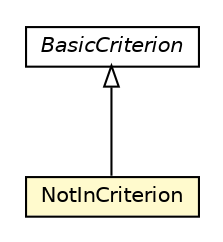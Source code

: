 #!/usr/local/bin/dot
#
# Class diagram 
# Generated by UMLGraph version R5_6_6-8-g8d7759 (http://www.umlgraph.org/)
#

digraph G {
	edge [fontname="Helvetica",fontsize=10,labelfontname="Helvetica",labelfontsize=10];
	node [fontname="Helvetica",fontsize=10,shape=plaintext];
	nodesep=0.25;
	ranksep=0.5;
	// org.dayatang.domain.internal.repo.NotInCriterion
	c75051 [label=<<table title="org.dayatang.domain.internal.repo.NotInCriterion" border="0" cellborder="1" cellspacing="0" cellpadding="2" port="p" bgcolor="lemonChiffon" href="./NotInCriterion.html">
		<tr><td><table border="0" cellspacing="0" cellpadding="1">
<tr><td align="center" balign="center"> NotInCriterion </td></tr>
		</table></td></tr>
		</table>>, URL="./NotInCriterion.html", fontname="Helvetica", fontcolor="black", fontsize=10.0];
	// org.dayatang.domain.internal.repo.BasicCriterion
	c75073 [label=<<table title="org.dayatang.domain.internal.repo.BasicCriterion" border="0" cellborder="1" cellspacing="0" cellpadding="2" port="p" href="./BasicCriterion.html">
		<tr><td><table border="0" cellspacing="0" cellpadding="1">
<tr><td align="center" balign="center"><font face="Helvetica-Oblique"> BasicCriterion </font></td></tr>
		</table></td></tr>
		</table>>, URL="./BasicCriterion.html", fontname="Helvetica", fontcolor="black", fontsize=10.0];
	//org.dayatang.domain.internal.repo.NotInCriterion extends org.dayatang.domain.internal.repo.BasicCriterion
	c75073:p -> c75051:p [dir=back,arrowtail=empty];
}


